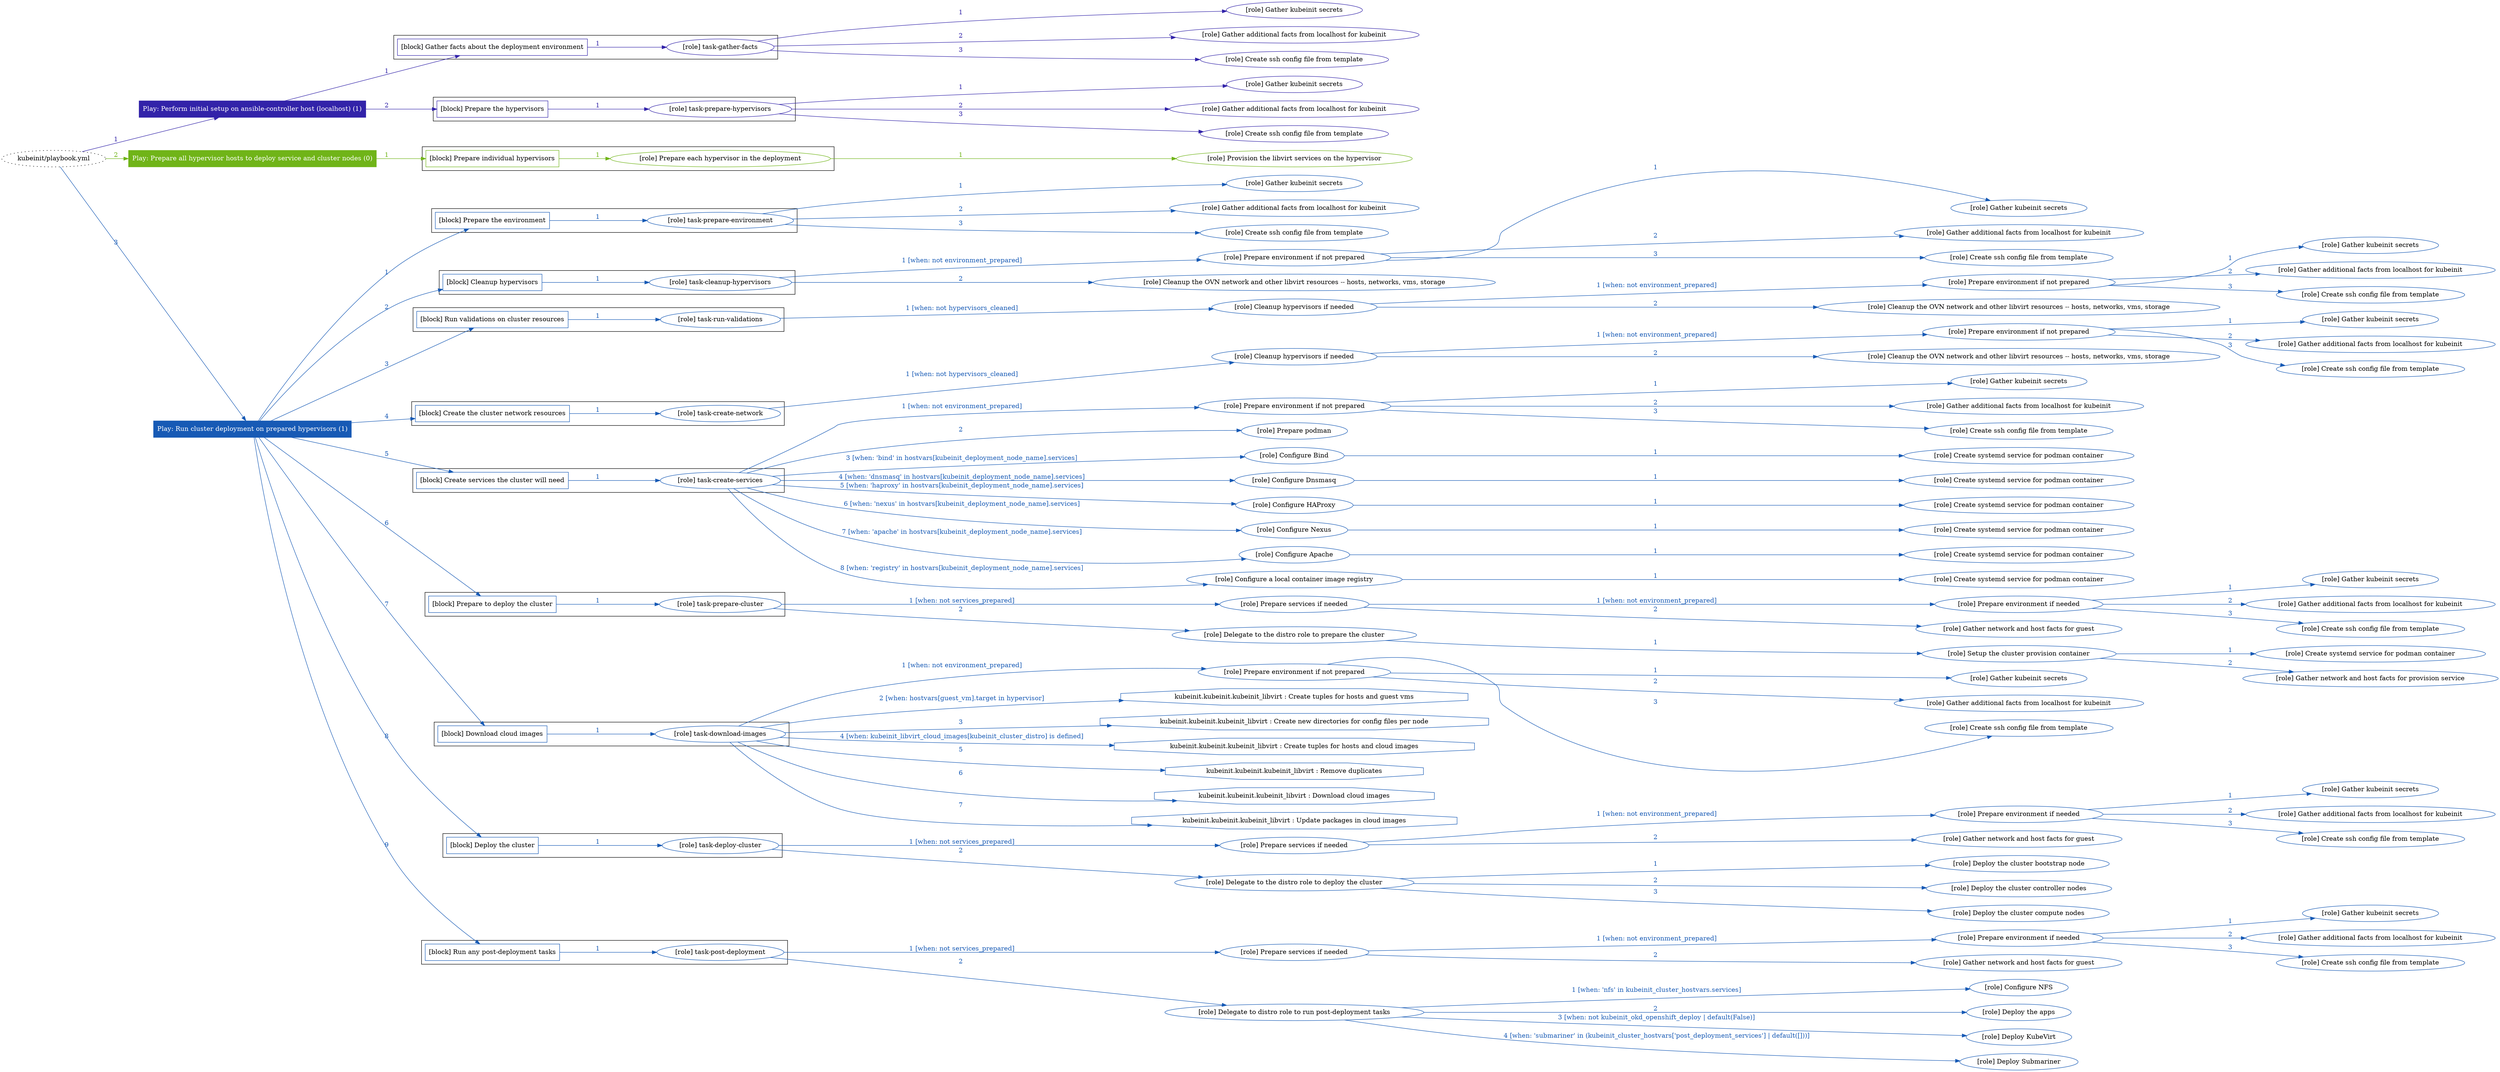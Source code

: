 digraph {
	graph [concentrate=true ordering=in rankdir=LR ratio=fill]
	edge [esep=5 sep=10]
	"kubeinit/playbook.yml" [id=root_node style=dotted]
	play_8e1c3aeb [label="Play: Perform initial setup on ansible-controller host (localhost) (1)" color="#3223a9" fontcolor="#ffffff" id=play_8e1c3aeb shape=box style=filled tooltip=localhost]
	"kubeinit/playbook.yml" -> play_8e1c3aeb [label="1 " color="#3223a9" fontcolor="#3223a9" id=edge_ec89e6d5 labeltooltip="1 " tooltip="1 "]
	subgraph "Gather kubeinit secrets" {
		role_7b5b9c2b [label="[role] Gather kubeinit secrets" color="#3223a9" id=role_7b5b9c2b tooltip="Gather kubeinit secrets"]
	}
	subgraph "Gather additional facts from localhost for kubeinit" {
		role_7e650ec9 [label="[role] Gather additional facts from localhost for kubeinit" color="#3223a9" id=role_7e650ec9 tooltip="Gather additional facts from localhost for kubeinit"]
	}
	subgraph "Create ssh config file from template" {
		role_b5e60d4f [label="[role] Create ssh config file from template" color="#3223a9" id=role_b5e60d4f tooltip="Create ssh config file from template"]
	}
	subgraph "task-gather-facts" {
		role_9a7b0732 [label="[role] task-gather-facts" color="#3223a9" id=role_9a7b0732 tooltip="task-gather-facts"]
		role_9a7b0732 -> role_7b5b9c2b [label="1 " color="#3223a9" fontcolor="#3223a9" id=edge_d69ece5f labeltooltip="1 " tooltip="1 "]
		role_9a7b0732 -> role_7e650ec9 [label="2 " color="#3223a9" fontcolor="#3223a9" id=edge_4e7fe4de labeltooltip="2 " tooltip="2 "]
		role_9a7b0732 -> role_b5e60d4f [label="3 " color="#3223a9" fontcolor="#3223a9" id=edge_e4a54091 labeltooltip="3 " tooltip="3 "]
	}
	subgraph "Gather kubeinit secrets" {
		role_2c0ed4b5 [label="[role] Gather kubeinit secrets" color="#3223a9" id=role_2c0ed4b5 tooltip="Gather kubeinit secrets"]
	}
	subgraph "Gather additional facts from localhost for kubeinit" {
		role_a7a054ee [label="[role] Gather additional facts from localhost for kubeinit" color="#3223a9" id=role_a7a054ee tooltip="Gather additional facts from localhost for kubeinit"]
	}
	subgraph "Create ssh config file from template" {
		role_09c83397 [label="[role] Create ssh config file from template" color="#3223a9" id=role_09c83397 tooltip="Create ssh config file from template"]
	}
	subgraph "task-prepare-hypervisors" {
		role_85366f66 [label="[role] task-prepare-hypervisors" color="#3223a9" id=role_85366f66 tooltip="task-prepare-hypervisors"]
		role_85366f66 -> role_2c0ed4b5 [label="1 " color="#3223a9" fontcolor="#3223a9" id=edge_7afb2fc0 labeltooltip="1 " tooltip="1 "]
		role_85366f66 -> role_a7a054ee [label="2 " color="#3223a9" fontcolor="#3223a9" id=edge_1adcd384 labeltooltip="2 " tooltip="2 "]
		role_85366f66 -> role_09c83397 [label="3 " color="#3223a9" fontcolor="#3223a9" id=edge_2cfad6c0 labeltooltip="3 " tooltip="3 "]
	}
	subgraph "Play: Perform initial setup on ansible-controller host (localhost) (1)" {
		play_8e1c3aeb -> block_0f977f7b [label=1 color="#3223a9" fontcolor="#3223a9" id=edge_465ae711 labeltooltip=1 tooltip=1]
		subgraph cluster_block_0f977f7b {
			block_0f977f7b [label="[block] Gather facts about the deployment environment" color="#3223a9" id=block_0f977f7b labeltooltip="Gather facts about the deployment environment" shape=box tooltip="Gather facts about the deployment environment"]
			block_0f977f7b -> role_9a7b0732 [label="1 " color="#3223a9" fontcolor="#3223a9" id=edge_53bde8c5 labeltooltip="1 " tooltip="1 "]
		}
		play_8e1c3aeb -> block_13d15779 [label=2 color="#3223a9" fontcolor="#3223a9" id=edge_da4e3fa4 labeltooltip=2 tooltip=2]
		subgraph cluster_block_13d15779 {
			block_13d15779 [label="[block] Prepare the hypervisors" color="#3223a9" id=block_13d15779 labeltooltip="Prepare the hypervisors" shape=box tooltip="Prepare the hypervisors"]
			block_13d15779 -> role_85366f66 [label="1 " color="#3223a9" fontcolor="#3223a9" id=edge_0c4f3914 labeltooltip="1 " tooltip="1 "]
		}
	}
	play_ca8b5ee8 [label="Play: Prepare all hypervisor hosts to deploy service and cluster nodes (0)" color="#70b418" fontcolor="#ffffff" id=play_ca8b5ee8 shape=box style=filled tooltip="Play: Prepare all hypervisor hosts to deploy service and cluster nodes (0)"]
	"kubeinit/playbook.yml" -> play_ca8b5ee8 [label="2 " color="#70b418" fontcolor="#70b418" id=edge_35c49655 labeltooltip="2 " tooltip="2 "]
	subgraph "Provision the libvirt services on the hypervisor" {
		role_3ad7db0e [label="[role] Provision the libvirt services on the hypervisor" color="#70b418" id=role_3ad7db0e tooltip="Provision the libvirt services on the hypervisor"]
	}
	subgraph "Prepare each hypervisor in the deployment" {
		role_c16e31a6 [label="[role] Prepare each hypervisor in the deployment" color="#70b418" id=role_c16e31a6 tooltip="Prepare each hypervisor in the deployment"]
		role_c16e31a6 -> role_3ad7db0e [label="1 " color="#70b418" fontcolor="#70b418" id=edge_1204062e labeltooltip="1 " tooltip="1 "]
	}
	subgraph "Play: Prepare all hypervisor hosts to deploy service and cluster nodes (0)" {
		play_ca8b5ee8 -> block_f1f067cd [label=1 color="#70b418" fontcolor="#70b418" id=edge_701e334e labeltooltip=1 tooltip=1]
		subgraph cluster_block_f1f067cd {
			block_f1f067cd [label="[block] Prepare individual hypervisors" color="#70b418" id=block_f1f067cd labeltooltip="Prepare individual hypervisors" shape=box tooltip="Prepare individual hypervisors"]
			block_f1f067cd -> role_c16e31a6 [label="1 " color="#70b418" fontcolor="#70b418" id=edge_1e655075 labeltooltip="1 " tooltip="1 "]
		}
	}
	play_8d35590f [label="Play: Run cluster deployment on prepared hypervisors (1)" color="#175ab5" fontcolor="#ffffff" id=play_8d35590f shape=box style=filled tooltip=localhost]
	"kubeinit/playbook.yml" -> play_8d35590f [label="3 " color="#175ab5" fontcolor="#175ab5" id=edge_5e181a27 labeltooltip="3 " tooltip="3 "]
	subgraph "Gather kubeinit secrets" {
		role_f853b553 [label="[role] Gather kubeinit secrets" color="#175ab5" id=role_f853b553 tooltip="Gather kubeinit secrets"]
	}
	subgraph "Gather additional facts from localhost for kubeinit" {
		role_c45cbfcf [label="[role] Gather additional facts from localhost for kubeinit" color="#175ab5" id=role_c45cbfcf tooltip="Gather additional facts from localhost for kubeinit"]
	}
	subgraph "Create ssh config file from template" {
		role_7bd02777 [label="[role] Create ssh config file from template" color="#175ab5" id=role_7bd02777 tooltip="Create ssh config file from template"]
	}
	subgraph "task-prepare-environment" {
		role_3107daff [label="[role] task-prepare-environment" color="#175ab5" id=role_3107daff tooltip="task-prepare-environment"]
		role_3107daff -> role_f853b553 [label="1 " color="#175ab5" fontcolor="#175ab5" id=edge_5c73f620 labeltooltip="1 " tooltip="1 "]
		role_3107daff -> role_c45cbfcf [label="2 " color="#175ab5" fontcolor="#175ab5" id=edge_9a82d5e7 labeltooltip="2 " tooltip="2 "]
		role_3107daff -> role_7bd02777 [label="3 " color="#175ab5" fontcolor="#175ab5" id=edge_99a5f4e5 labeltooltip="3 " tooltip="3 "]
	}
	subgraph "Gather kubeinit secrets" {
		role_f6714df2 [label="[role] Gather kubeinit secrets" color="#175ab5" id=role_f6714df2 tooltip="Gather kubeinit secrets"]
	}
	subgraph "Gather additional facts from localhost for kubeinit" {
		role_fdf48252 [label="[role] Gather additional facts from localhost for kubeinit" color="#175ab5" id=role_fdf48252 tooltip="Gather additional facts from localhost for kubeinit"]
	}
	subgraph "Create ssh config file from template" {
		role_2275ec25 [label="[role] Create ssh config file from template" color="#175ab5" id=role_2275ec25 tooltip="Create ssh config file from template"]
	}
	subgraph "Prepare environment if not prepared" {
		role_5425afad [label="[role] Prepare environment if not prepared" color="#175ab5" id=role_5425afad tooltip="Prepare environment if not prepared"]
		role_5425afad -> role_f6714df2 [label="1 " color="#175ab5" fontcolor="#175ab5" id=edge_6b535307 labeltooltip="1 " tooltip="1 "]
		role_5425afad -> role_fdf48252 [label="2 " color="#175ab5" fontcolor="#175ab5" id=edge_6bb668e4 labeltooltip="2 " tooltip="2 "]
		role_5425afad -> role_2275ec25 [label="3 " color="#175ab5" fontcolor="#175ab5" id=edge_905732f7 labeltooltip="3 " tooltip="3 "]
	}
	subgraph "Cleanup the OVN network and other libvirt resources -- hosts, networks, vms, storage" {
		role_76152ad0 [label="[role] Cleanup the OVN network and other libvirt resources -- hosts, networks, vms, storage" color="#175ab5" id=role_76152ad0 tooltip="Cleanup the OVN network and other libvirt resources -- hosts, networks, vms, storage"]
	}
	subgraph "task-cleanup-hypervisors" {
		role_4cb7dc83 [label="[role] task-cleanup-hypervisors" color="#175ab5" id=role_4cb7dc83 tooltip="task-cleanup-hypervisors"]
		role_4cb7dc83 -> role_5425afad [label="1 [when: not environment_prepared]" color="#175ab5" fontcolor="#175ab5" id=edge_0b6e5e9c labeltooltip="1 [when: not environment_prepared]" tooltip="1 [when: not environment_prepared]"]
		role_4cb7dc83 -> role_76152ad0 [label="2 " color="#175ab5" fontcolor="#175ab5" id=edge_a1db5b61 labeltooltip="2 " tooltip="2 "]
	}
	subgraph "Gather kubeinit secrets" {
		role_10d096e7 [label="[role] Gather kubeinit secrets" color="#175ab5" id=role_10d096e7 tooltip="Gather kubeinit secrets"]
	}
	subgraph "Gather additional facts from localhost for kubeinit" {
		role_6f7cd2dd [label="[role] Gather additional facts from localhost for kubeinit" color="#175ab5" id=role_6f7cd2dd tooltip="Gather additional facts from localhost for kubeinit"]
	}
	subgraph "Create ssh config file from template" {
		role_03248b28 [label="[role] Create ssh config file from template" color="#175ab5" id=role_03248b28 tooltip="Create ssh config file from template"]
	}
	subgraph "Prepare environment if not prepared" {
		role_d995019a [label="[role] Prepare environment if not prepared" color="#175ab5" id=role_d995019a tooltip="Prepare environment if not prepared"]
		role_d995019a -> role_10d096e7 [label="1 " color="#175ab5" fontcolor="#175ab5" id=edge_bc2ceb4d labeltooltip="1 " tooltip="1 "]
		role_d995019a -> role_6f7cd2dd [label="2 " color="#175ab5" fontcolor="#175ab5" id=edge_06debec2 labeltooltip="2 " tooltip="2 "]
		role_d995019a -> role_03248b28 [label="3 " color="#175ab5" fontcolor="#175ab5" id=edge_1b24e17b labeltooltip="3 " tooltip="3 "]
	}
	subgraph "Cleanup the OVN network and other libvirt resources -- hosts, networks, vms, storage" {
		role_0f951045 [label="[role] Cleanup the OVN network and other libvirt resources -- hosts, networks, vms, storage" color="#175ab5" id=role_0f951045 tooltip="Cleanup the OVN network and other libvirt resources -- hosts, networks, vms, storage"]
	}
	subgraph "Cleanup hypervisors if needed" {
		role_3b47d344 [label="[role] Cleanup hypervisors if needed" color="#175ab5" id=role_3b47d344 tooltip="Cleanup hypervisors if needed"]
		role_3b47d344 -> role_d995019a [label="1 [when: not environment_prepared]" color="#175ab5" fontcolor="#175ab5" id=edge_dcd219c2 labeltooltip="1 [when: not environment_prepared]" tooltip="1 [when: not environment_prepared]"]
		role_3b47d344 -> role_0f951045 [label="2 " color="#175ab5" fontcolor="#175ab5" id=edge_ee513adc labeltooltip="2 " tooltip="2 "]
	}
	subgraph "task-run-validations" {
		role_62f37f27 [label="[role] task-run-validations" color="#175ab5" id=role_62f37f27 tooltip="task-run-validations"]
		role_62f37f27 -> role_3b47d344 [label="1 [when: not hypervisors_cleaned]" color="#175ab5" fontcolor="#175ab5" id=edge_dd7c0333 labeltooltip="1 [when: not hypervisors_cleaned]" tooltip="1 [when: not hypervisors_cleaned]"]
	}
	subgraph "Gather kubeinit secrets" {
		role_ca035f17 [label="[role] Gather kubeinit secrets" color="#175ab5" id=role_ca035f17 tooltip="Gather kubeinit secrets"]
	}
	subgraph "Gather additional facts from localhost for kubeinit" {
		role_9089c0b5 [label="[role] Gather additional facts from localhost for kubeinit" color="#175ab5" id=role_9089c0b5 tooltip="Gather additional facts from localhost for kubeinit"]
	}
	subgraph "Create ssh config file from template" {
		role_7f383bb0 [label="[role] Create ssh config file from template" color="#175ab5" id=role_7f383bb0 tooltip="Create ssh config file from template"]
	}
	subgraph "Prepare environment if not prepared" {
		role_115a82ed [label="[role] Prepare environment if not prepared" color="#175ab5" id=role_115a82ed tooltip="Prepare environment if not prepared"]
		role_115a82ed -> role_ca035f17 [label="1 " color="#175ab5" fontcolor="#175ab5" id=edge_0242a7f4 labeltooltip="1 " tooltip="1 "]
		role_115a82ed -> role_9089c0b5 [label="2 " color="#175ab5" fontcolor="#175ab5" id=edge_7e17625f labeltooltip="2 " tooltip="2 "]
		role_115a82ed -> role_7f383bb0 [label="3 " color="#175ab5" fontcolor="#175ab5" id=edge_13ad2be8 labeltooltip="3 " tooltip="3 "]
	}
	subgraph "Cleanup the OVN network and other libvirt resources -- hosts, networks, vms, storage" {
		role_870d8c4d [label="[role] Cleanup the OVN network and other libvirt resources -- hosts, networks, vms, storage" color="#175ab5" id=role_870d8c4d tooltip="Cleanup the OVN network and other libvirt resources -- hosts, networks, vms, storage"]
	}
	subgraph "Cleanup hypervisors if needed" {
		role_64815402 [label="[role] Cleanup hypervisors if needed" color="#175ab5" id=role_64815402 tooltip="Cleanup hypervisors if needed"]
		role_64815402 -> role_115a82ed [label="1 [when: not environment_prepared]" color="#175ab5" fontcolor="#175ab5" id=edge_3eefaf21 labeltooltip="1 [when: not environment_prepared]" tooltip="1 [when: not environment_prepared]"]
		role_64815402 -> role_870d8c4d [label="2 " color="#175ab5" fontcolor="#175ab5" id=edge_ba6b5298 labeltooltip="2 " tooltip="2 "]
	}
	subgraph "task-create-network" {
		role_182d7f23 [label="[role] task-create-network" color="#175ab5" id=role_182d7f23 tooltip="task-create-network"]
		role_182d7f23 -> role_64815402 [label="1 [when: not hypervisors_cleaned]" color="#175ab5" fontcolor="#175ab5" id=edge_f513cb98 labeltooltip="1 [when: not hypervisors_cleaned]" tooltip="1 [when: not hypervisors_cleaned]"]
	}
	subgraph "Gather kubeinit secrets" {
		role_b49ccb30 [label="[role] Gather kubeinit secrets" color="#175ab5" id=role_b49ccb30 tooltip="Gather kubeinit secrets"]
	}
	subgraph "Gather additional facts from localhost for kubeinit" {
		role_658fab22 [label="[role] Gather additional facts from localhost for kubeinit" color="#175ab5" id=role_658fab22 tooltip="Gather additional facts from localhost for kubeinit"]
	}
	subgraph "Create ssh config file from template" {
		role_4a78c6e8 [label="[role] Create ssh config file from template" color="#175ab5" id=role_4a78c6e8 tooltip="Create ssh config file from template"]
	}
	subgraph "Prepare environment if not prepared" {
		role_becd507e [label="[role] Prepare environment if not prepared" color="#175ab5" id=role_becd507e tooltip="Prepare environment if not prepared"]
		role_becd507e -> role_b49ccb30 [label="1 " color="#175ab5" fontcolor="#175ab5" id=edge_f7e2e2f7 labeltooltip="1 " tooltip="1 "]
		role_becd507e -> role_658fab22 [label="2 " color="#175ab5" fontcolor="#175ab5" id=edge_2a8c30cc labeltooltip="2 " tooltip="2 "]
		role_becd507e -> role_4a78c6e8 [label="3 " color="#175ab5" fontcolor="#175ab5" id=edge_0957ea88 labeltooltip="3 " tooltip="3 "]
	}
	subgraph "Prepare podman" {
		role_0b91614d [label="[role] Prepare podman" color="#175ab5" id=role_0b91614d tooltip="Prepare podman"]
	}
	subgraph "Create systemd service for podman container" {
		role_a799515f [label="[role] Create systemd service for podman container" color="#175ab5" id=role_a799515f tooltip="Create systemd service for podman container"]
	}
	subgraph "Configure Bind" {
		role_2759095c [label="[role] Configure Bind" color="#175ab5" id=role_2759095c tooltip="Configure Bind"]
		role_2759095c -> role_a799515f [label="1 " color="#175ab5" fontcolor="#175ab5" id=edge_cb9d0427 labeltooltip="1 " tooltip="1 "]
	}
	subgraph "Create systemd service for podman container" {
		role_19cded23 [label="[role] Create systemd service for podman container" color="#175ab5" id=role_19cded23 tooltip="Create systemd service for podman container"]
	}
	subgraph "Configure Dnsmasq" {
		role_e5c7d410 [label="[role] Configure Dnsmasq" color="#175ab5" id=role_e5c7d410 tooltip="Configure Dnsmasq"]
		role_e5c7d410 -> role_19cded23 [label="1 " color="#175ab5" fontcolor="#175ab5" id=edge_ee4fbe7c labeltooltip="1 " tooltip="1 "]
	}
	subgraph "Create systemd service for podman container" {
		role_28b0b328 [label="[role] Create systemd service for podman container" color="#175ab5" id=role_28b0b328 tooltip="Create systemd service for podman container"]
	}
	subgraph "Configure HAProxy" {
		role_93e2eb22 [label="[role] Configure HAProxy" color="#175ab5" id=role_93e2eb22 tooltip="Configure HAProxy"]
		role_93e2eb22 -> role_28b0b328 [label="1 " color="#175ab5" fontcolor="#175ab5" id=edge_44ce61f0 labeltooltip="1 " tooltip="1 "]
	}
	subgraph "Create systemd service for podman container" {
		role_3a16da69 [label="[role] Create systemd service for podman container" color="#175ab5" id=role_3a16da69 tooltip="Create systemd service for podman container"]
	}
	subgraph "Configure Nexus" {
		role_460f097e [label="[role] Configure Nexus" color="#175ab5" id=role_460f097e tooltip="Configure Nexus"]
		role_460f097e -> role_3a16da69 [label="1 " color="#175ab5" fontcolor="#175ab5" id=edge_bd5296d9 labeltooltip="1 " tooltip="1 "]
	}
	subgraph "Create systemd service for podman container" {
		role_3d7930a3 [label="[role] Create systemd service for podman container" color="#175ab5" id=role_3d7930a3 tooltip="Create systemd service for podman container"]
	}
	subgraph "Configure Apache" {
		role_90a9a123 [label="[role] Configure Apache" color="#175ab5" id=role_90a9a123 tooltip="Configure Apache"]
		role_90a9a123 -> role_3d7930a3 [label="1 " color="#175ab5" fontcolor="#175ab5" id=edge_a785c13d labeltooltip="1 " tooltip="1 "]
	}
	subgraph "Create systemd service for podman container" {
		role_0bf036b6 [label="[role] Create systemd service for podman container" color="#175ab5" id=role_0bf036b6 tooltip="Create systemd service for podman container"]
	}
	subgraph "Configure a local container image registry" {
		role_4000af7e [label="[role] Configure a local container image registry" color="#175ab5" id=role_4000af7e tooltip="Configure a local container image registry"]
		role_4000af7e -> role_0bf036b6 [label="1 " color="#175ab5" fontcolor="#175ab5" id=edge_65ae9bee labeltooltip="1 " tooltip="1 "]
	}
	subgraph "task-create-services" {
		role_f50e2a00 [label="[role] task-create-services" color="#175ab5" id=role_f50e2a00 tooltip="task-create-services"]
		role_f50e2a00 -> role_becd507e [label="1 [when: not environment_prepared]" color="#175ab5" fontcolor="#175ab5" id=edge_167693f4 labeltooltip="1 [when: not environment_prepared]" tooltip="1 [when: not environment_prepared]"]
		role_f50e2a00 -> role_0b91614d [label="2 " color="#175ab5" fontcolor="#175ab5" id=edge_160ae068 labeltooltip="2 " tooltip="2 "]
		role_f50e2a00 -> role_2759095c [label="3 [when: 'bind' in hostvars[kubeinit_deployment_node_name].services]" color="#175ab5" fontcolor="#175ab5" id=edge_4335ef4c labeltooltip="3 [when: 'bind' in hostvars[kubeinit_deployment_node_name].services]" tooltip="3 [when: 'bind' in hostvars[kubeinit_deployment_node_name].services]"]
		role_f50e2a00 -> role_e5c7d410 [label="4 [when: 'dnsmasq' in hostvars[kubeinit_deployment_node_name].services]" color="#175ab5" fontcolor="#175ab5" id=edge_bf79f3c4 labeltooltip="4 [when: 'dnsmasq' in hostvars[kubeinit_deployment_node_name].services]" tooltip="4 [when: 'dnsmasq' in hostvars[kubeinit_deployment_node_name].services]"]
		role_f50e2a00 -> role_93e2eb22 [label="5 [when: 'haproxy' in hostvars[kubeinit_deployment_node_name].services]" color="#175ab5" fontcolor="#175ab5" id=edge_4c8ed306 labeltooltip="5 [when: 'haproxy' in hostvars[kubeinit_deployment_node_name].services]" tooltip="5 [when: 'haproxy' in hostvars[kubeinit_deployment_node_name].services]"]
		role_f50e2a00 -> role_460f097e [label="6 [when: 'nexus' in hostvars[kubeinit_deployment_node_name].services]" color="#175ab5" fontcolor="#175ab5" id=edge_d98eb0d8 labeltooltip="6 [when: 'nexus' in hostvars[kubeinit_deployment_node_name].services]" tooltip="6 [when: 'nexus' in hostvars[kubeinit_deployment_node_name].services]"]
		role_f50e2a00 -> role_90a9a123 [label="7 [when: 'apache' in hostvars[kubeinit_deployment_node_name].services]" color="#175ab5" fontcolor="#175ab5" id=edge_7abfec08 labeltooltip="7 [when: 'apache' in hostvars[kubeinit_deployment_node_name].services]" tooltip="7 [when: 'apache' in hostvars[kubeinit_deployment_node_name].services]"]
		role_f50e2a00 -> role_4000af7e [label="8 [when: 'registry' in hostvars[kubeinit_deployment_node_name].services]" color="#175ab5" fontcolor="#175ab5" id=edge_be1d92c0 labeltooltip="8 [when: 'registry' in hostvars[kubeinit_deployment_node_name].services]" tooltip="8 [when: 'registry' in hostvars[kubeinit_deployment_node_name].services]"]
	}
	subgraph "Gather kubeinit secrets" {
		role_780764ac [label="[role] Gather kubeinit secrets" color="#175ab5" id=role_780764ac tooltip="Gather kubeinit secrets"]
	}
	subgraph "Gather additional facts from localhost for kubeinit" {
		role_2b3df7c5 [label="[role] Gather additional facts from localhost for kubeinit" color="#175ab5" id=role_2b3df7c5 tooltip="Gather additional facts from localhost for kubeinit"]
	}
	subgraph "Create ssh config file from template" {
		role_24d3bc81 [label="[role] Create ssh config file from template" color="#175ab5" id=role_24d3bc81 tooltip="Create ssh config file from template"]
	}
	subgraph "Prepare environment if needed" {
		role_69dfc503 [label="[role] Prepare environment if needed" color="#175ab5" id=role_69dfc503 tooltip="Prepare environment if needed"]
		role_69dfc503 -> role_780764ac [label="1 " color="#175ab5" fontcolor="#175ab5" id=edge_dd7287dd labeltooltip="1 " tooltip="1 "]
		role_69dfc503 -> role_2b3df7c5 [label="2 " color="#175ab5" fontcolor="#175ab5" id=edge_27058030 labeltooltip="2 " tooltip="2 "]
		role_69dfc503 -> role_24d3bc81 [label="3 " color="#175ab5" fontcolor="#175ab5" id=edge_cb7615c4 labeltooltip="3 " tooltip="3 "]
	}
	subgraph "Gather network and host facts for guest" {
		role_51cb5188 [label="[role] Gather network and host facts for guest" color="#175ab5" id=role_51cb5188 tooltip="Gather network and host facts for guest"]
	}
	subgraph "Prepare services if needed" {
		role_75538b8c [label="[role] Prepare services if needed" color="#175ab5" id=role_75538b8c tooltip="Prepare services if needed"]
		role_75538b8c -> role_69dfc503 [label="1 [when: not environment_prepared]" color="#175ab5" fontcolor="#175ab5" id=edge_9c155644 labeltooltip="1 [when: not environment_prepared]" tooltip="1 [when: not environment_prepared]"]
		role_75538b8c -> role_51cb5188 [label="2 " color="#175ab5" fontcolor="#175ab5" id=edge_5223c80b labeltooltip="2 " tooltip="2 "]
	}
	subgraph "Create systemd service for podman container" {
		role_706171ed [label="[role] Create systemd service for podman container" color="#175ab5" id=role_706171ed tooltip="Create systemd service for podman container"]
	}
	subgraph "Gather network and host facts for provision service" {
		role_7d737765 [label="[role] Gather network and host facts for provision service" color="#175ab5" id=role_7d737765 tooltip="Gather network and host facts for provision service"]
	}
	subgraph "Setup the cluster provision container" {
		role_1bfe0a78 [label="[role] Setup the cluster provision container" color="#175ab5" id=role_1bfe0a78 tooltip="Setup the cluster provision container"]
		role_1bfe0a78 -> role_706171ed [label="1 " color="#175ab5" fontcolor="#175ab5" id=edge_b79555f0 labeltooltip="1 " tooltip="1 "]
		role_1bfe0a78 -> role_7d737765 [label="2 " color="#175ab5" fontcolor="#175ab5" id=edge_52b0a83a labeltooltip="2 " tooltip="2 "]
	}
	subgraph "Delegate to the distro role to prepare the cluster" {
		role_da31f74a [label="[role] Delegate to the distro role to prepare the cluster" color="#175ab5" id=role_da31f74a tooltip="Delegate to the distro role to prepare the cluster"]
		role_da31f74a -> role_1bfe0a78 [label="1 " color="#175ab5" fontcolor="#175ab5" id=edge_de69d8ea labeltooltip="1 " tooltip="1 "]
	}
	subgraph "task-prepare-cluster" {
		role_febffba4 [label="[role] task-prepare-cluster" color="#175ab5" id=role_febffba4 tooltip="task-prepare-cluster"]
		role_febffba4 -> role_75538b8c [label="1 [when: not services_prepared]" color="#175ab5" fontcolor="#175ab5" id=edge_dc112b9c labeltooltip="1 [when: not services_prepared]" tooltip="1 [when: not services_prepared]"]
		role_febffba4 -> role_da31f74a [label="2 " color="#175ab5" fontcolor="#175ab5" id=edge_2d66ed0b labeltooltip="2 " tooltip="2 "]
	}
	subgraph "Gather kubeinit secrets" {
		role_eafd2637 [label="[role] Gather kubeinit secrets" color="#175ab5" id=role_eafd2637 tooltip="Gather kubeinit secrets"]
	}
	subgraph "Gather additional facts from localhost for kubeinit" {
		role_54f0db92 [label="[role] Gather additional facts from localhost for kubeinit" color="#175ab5" id=role_54f0db92 tooltip="Gather additional facts from localhost for kubeinit"]
	}
	subgraph "Create ssh config file from template" {
		role_6bf5a151 [label="[role] Create ssh config file from template" color="#175ab5" id=role_6bf5a151 tooltip="Create ssh config file from template"]
	}
	subgraph "Prepare environment if not prepared" {
		role_744ba9f1 [label="[role] Prepare environment if not prepared" color="#175ab5" id=role_744ba9f1 tooltip="Prepare environment if not prepared"]
		role_744ba9f1 -> role_eafd2637 [label="1 " color="#175ab5" fontcolor="#175ab5" id=edge_c6dc3768 labeltooltip="1 " tooltip="1 "]
		role_744ba9f1 -> role_54f0db92 [label="2 " color="#175ab5" fontcolor="#175ab5" id=edge_7f46a0ab labeltooltip="2 " tooltip="2 "]
		role_744ba9f1 -> role_6bf5a151 [label="3 " color="#175ab5" fontcolor="#175ab5" id=edge_86134504 labeltooltip="3 " tooltip="3 "]
	}
	subgraph "task-download-images" {
		role_4b237ac0 [label="[role] task-download-images" color="#175ab5" id=role_4b237ac0 tooltip="task-download-images"]
		role_4b237ac0 -> role_744ba9f1 [label="1 [when: not environment_prepared]" color="#175ab5" fontcolor="#175ab5" id=edge_0d43315b labeltooltip="1 [when: not environment_prepared]" tooltip="1 [when: not environment_prepared]"]
		task_82fe2a77 [label="kubeinit.kubeinit.kubeinit_libvirt : Create tuples for hosts and guest vms" color="#175ab5" id=task_82fe2a77 shape=octagon tooltip="kubeinit.kubeinit.kubeinit_libvirt : Create tuples for hosts and guest vms"]
		role_4b237ac0 -> task_82fe2a77 [label="2 [when: hostvars[guest_vm].target in hypervisor]" color="#175ab5" fontcolor="#175ab5" id=edge_ccf24041 labeltooltip="2 [when: hostvars[guest_vm].target in hypervisor]" tooltip="2 [when: hostvars[guest_vm].target in hypervisor]"]
		task_f6076f18 [label="kubeinit.kubeinit.kubeinit_libvirt : Create new directories for config files per node" color="#175ab5" id=task_f6076f18 shape=octagon tooltip="kubeinit.kubeinit.kubeinit_libvirt : Create new directories for config files per node"]
		role_4b237ac0 -> task_f6076f18 [label="3 " color="#175ab5" fontcolor="#175ab5" id=edge_e1f36f16 labeltooltip="3 " tooltip="3 "]
		task_f6e0a019 [label="kubeinit.kubeinit.kubeinit_libvirt : Create tuples for hosts and cloud images" color="#175ab5" id=task_f6e0a019 shape=octagon tooltip="kubeinit.kubeinit.kubeinit_libvirt : Create tuples for hosts and cloud images"]
		role_4b237ac0 -> task_f6e0a019 [label="4 [when: kubeinit_libvirt_cloud_images[kubeinit_cluster_distro] is defined]" color="#175ab5" fontcolor="#175ab5" id=edge_276ac563 labeltooltip="4 [when: kubeinit_libvirt_cloud_images[kubeinit_cluster_distro] is defined]" tooltip="4 [when: kubeinit_libvirt_cloud_images[kubeinit_cluster_distro] is defined]"]
		task_d7c04105 [label="kubeinit.kubeinit.kubeinit_libvirt : Remove duplicates" color="#175ab5" id=task_d7c04105 shape=octagon tooltip="kubeinit.kubeinit.kubeinit_libvirt : Remove duplicates"]
		role_4b237ac0 -> task_d7c04105 [label="5 " color="#175ab5" fontcolor="#175ab5" id=edge_99ee8de0 labeltooltip="5 " tooltip="5 "]
		task_590b91c4 [label="kubeinit.kubeinit.kubeinit_libvirt : Download cloud images" color="#175ab5" id=task_590b91c4 shape=octagon tooltip="kubeinit.kubeinit.kubeinit_libvirt : Download cloud images"]
		role_4b237ac0 -> task_590b91c4 [label="6 " color="#175ab5" fontcolor="#175ab5" id=edge_159bd9a3 labeltooltip="6 " tooltip="6 "]
		task_25bd0e13 [label="kubeinit.kubeinit.kubeinit_libvirt : Update packages in cloud images" color="#175ab5" id=task_25bd0e13 shape=octagon tooltip="kubeinit.kubeinit.kubeinit_libvirt : Update packages in cloud images"]
		role_4b237ac0 -> task_25bd0e13 [label="7 " color="#175ab5" fontcolor="#175ab5" id=edge_74e4a341 labeltooltip="7 " tooltip="7 "]
	}
	subgraph "Gather kubeinit secrets" {
		role_6462c90a [label="[role] Gather kubeinit secrets" color="#175ab5" id=role_6462c90a tooltip="Gather kubeinit secrets"]
	}
	subgraph "Gather additional facts from localhost for kubeinit" {
		role_dbf16e0b [label="[role] Gather additional facts from localhost for kubeinit" color="#175ab5" id=role_dbf16e0b tooltip="Gather additional facts from localhost for kubeinit"]
	}
	subgraph "Create ssh config file from template" {
		role_89908a25 [label="[role] Create ssh config file from template" color="#175ab5" id=role_89908a25 tooltip="Create ssh config file from template"]
	}
	subgraph "Prepare environment if needed" {
		role_f09ced01 [label="[role] Prepare environment if needed" color="#175ab5" id=role_f09ced01 tooltip="Prepare environment if needed"]
		role_f09ced01 -> role_6462c90a [label="1 " color="#175ab5" fontcolor="#175ab5" id=edge_ca282074 labeltooltip="1 " tooltip="1 "]
		role_f09ced01 -> role_dbf16e0b [label="2 " color="#175ab5" fontcolor="#175ab5" id=edge_19af8dc8 labeltooltip="2 " tooltip="2 "]
		role_f09ced01 -> role_89908a25 [label="3 " color="#175ab5" fontcolor="#175ab5" id=edge_6d309021 labeltooltip="3 " tooltip="3 "]
	}
	subgraph "Gather network and host facts for guest" {
		role_b2d918b5 [label="[role] Gather network and host facts for guest" color="#175ab5" id=role_b2d918b5 tooltip="Gather network and host facts for guest"]
	}
	subgraph "Prepare services if needed" {
		role_dfa309af [label="[role] Prepare services if needed" color="#175ab5" id=role_dfa309af tooltip="Prepare services if needed"]
		role_dfa309af -> role_f09ced01 [label="1 [when: not environment_prepared]" color="#175ab5" fontcolor="#175ab5" id=edge_de52a82b labeltooltip="1 [when: not environment_prepared]" tooltip="1 [when: not environment_prepared]"]
		role_dfa309af -> role_b2d918b5 [label="2 " color="#175ab5" fontcolor="#175ab5" id=edge_de759c3a labeltooltip="2 " tooltip="2 "]
	}
	subgraph "Deploy the cluster bootstrap node" {
		role_178ca4d9 [label="[role] Deploy the cluster bootstrap node" color="#175ab5" id=role_178ca4d9 tooltip="Deploy the cluster bootstrap node"]
	}
	subgraph "Deploy the cluster controller nodes" {
		role_5043084c [label="[role] Deploy the cluster controller nodes" color="#175ab5" id=role_5043084c tooltip="Deploy the cluster controller nodes"]
	}
	subgraph "Deploy the cluster compute nodes" {
		role_1dec7fc6 [label="[role] Deploy the cluster compute nodes" color="#175ab5" id=role_1dec7fc6 tooltip="Deploy the cluster compute nodes"]
	}
	subgraph "Delegate to the distro role to deploy the cluster" {
		role_7ce11d35 [label="[role] Delegate to the distro role to deploy the cluster" color="#175ab5" id=role_7ce11d35 tooltip="Delegate to the distro role to deploy the cluster"]
		role_7ce11d35 -> role_178ca4d9 [label="1 " color="#175ab5" fontcolor="#175ab5" id=edge_48e52f6d labeltooltip="1 " tooltip="1 "]
		role_7ce11d35 -> role_5043084c [label="2 " color="#175ab5" fontcolor="#175ab5" id=edge_f4e1b083 labeltooltip="2 " tooltip="2 "]
		role_7ce11d35 -> role_1dec7fc6 [label="3 " color="#175ab5" fontcolor="#175ab5" id=edge_5290592b labeltooltip="3 " tooltip="3 "]
	}
	subgraph "task-deploy-cluster" {
		role_af29410c [label="[role] task-deploy-cluster" color="#175ab5" id=role_af29410c tooltip="task-deploy-cluster"]
		role_af29410c -> role_dfa309af [label="1 [when: not services_prepared]" color="#175ab5" fontcolor="#175ab5" id=edge_45fedc7f labeltooltip="1 [when: not services_prepared]" tooltip="1 [when: not services_prepared]"]
		role_af29410c -> role_7ce11d35 [label="2 " color="#175ab5" fontcolor="#175ab5" id=edge_f6d3a09b labeltooltip="2 " tooltip="2 "]
	}
	subgraph "Gather kubeinit secrets" {
		role_4c66e237 [label="[role] Gather kubeinit secrets" color="#175ab5" id=role_4c66e237 tooltip="Gather kubeinit secrets"]
	}
	subgraph "Gather additional facts from localhost for kubeinit" {
		role_df000fad [label="[role] Gather additional facts from localhost for kubeinit" color="#175ab5" id=role_df000fad tooltip="Gather additional facts from localhost for kubeinit"]
	}
	subgraph "Create ssh config file from template" {
		role_c5922952 [label="[role] Create ssh config file from template" color="#175ab5" id=role_c5922952 tooltip="Create ssh config file from template"]
	}
	subgraph "Prepare environment if needed" {
		role_34d50e16 [label="[role] Prepare environment if needed" color="#175ab5" id=role_34d50e16 tooltip="Prepare environment if needed"]
		role_34d50e16 -> role_4c66e237 [label="1 " color="#175ab5" fontcolor="#175ab5" id=edge_5c9c2b6a labeltooltip="1 " tooltip="1 "]
		role_34d50e16 -> role_df000fad [label="2 " color="#175ab5" fontcolor="#175ab5" id=edge_ab3edc6b labeltooltip="2 " tooltip="2 "]
		role_34d50e16 -> role_c5922952 [label="3 " color="#175ab5" fontcolor="#175ab5" id=edge_0dde1e8d labeltooltip="3 " tooltip="3 "]
	}
	subgraph "Gather network and host facts for guest" {
		role_1bba5b94 [label="[role] Gather network and host facts for guest" color="#175ab5" id=role_1bba5b94 tooltip="Gather network and host facts for guest"]
	}
	subgraph "Prepare services if needed" {
		role_42090c03 [label="[role] Prepare services if needed" color="#175ab5" id=role_42090c03 tooltip="Prepare services if needed"]
		role_42090c03 -> role_34d50e16 [label="1 [when: not environment_prepared]" color="#175ab5" fontcolor="#175ab5" id=edge_6e9e509f labeltooltip="1 [when: not environment_prepared]" tooltip="1 [when: not environment_prepared]"]
		role_42090c03 -> role_1bba5b94 [label="2 " color="#175ab5" fontcolor="#175ab5" id=edge_7a0738ea labeltooltip="2 " tooltip="2 "]
	}
	subgraph "Configure NFS" {
		role_adc79709 [label="[role] Configure NFS" color="#175ab5" id=role_adc79709 tooltip="Configure NFS"]
	}
	subgraph "Deploy the apps" {
		role_1c5c547d [label="[role] Deploy the apps" color="#175ab5" id=role_1c5c547d tooltip="Deploy the apps"]
	}
	subgraph "Deploy KubeVirt" {
		role_c8219799 [label="[role] Deploy KubeVirt" color="#175ab5" id=role_c8219799 tooltip="Deploy KubeVirt"]
	}
	subgraph "Deploy Submariner" {
		role_2363adfb [label="[role] Deploy Submariner" color="#175ab5" id=role_2363adfb tooltip="Deploy Submariner"]
	}
	subgraph "Delegate to distro role to run post-deployment tasks" {
		role_c97caba7 [label="[role] Delegate to distro role to run post-deployment tasks" color="#175ab5" id=role_c97caba7 tooltip="Delegate to distro role to run post-deployment tasks"]
		role_c97caba7 -> role_adc79709 [label="1 [when: 'nfs' in kubeinit_cluster_hostvars.services]" color="#175ab5" fontcolor="#175ab5" id=edge_11a04452 labeltooltip="1 [when: 'nfs' in kubeinit_cluster_hostvars.services]" tooltip="1 [when: 'nfs' in kubeinit_cluster_hostvars.services]"]
		role_c97caba7 -> role_1c5c547d [label="2 " color="#175ab5" fontcolor="#175ab5" id=edge_8e128a4e labeltooltip="2 " tooltip="2 "]
		role_c97caba7 -> role_c8219799 [label="3 [when: not kubeinit_okd_openshift_deploy | default(False)]" color="#175ab5" fontcolor="#175ab5" id=edge_d3dc839e labeltooltip="3 [when: not kubeinit_okd_openshift_deploy | default(False)]" tooltip="3 [when: not kubeinit_okd_openshift_deploy | default(False)]"]
		role_c97caba7 -> role_2363adfb [label="4 [when: 'submariner' in (kubeinit_cluster_hostvars['post_deployment_services'] | default([]))]" color="#175ab5" fontcolor="#175ab5" id=edge_dc1216a6 labeltooltip="4 [when: 'submariner' in (kubeinit_cluster_hostvars['post_deployment_services'] | default([]))]" tooltip="4 [when: 'submariner' in (kubeinit_cluster_hostvars['post_deployment_services'] | default([]))]"]
	}
	subgraph "task-post-deployment" {
		role_b581d799 [label="[role] task-post-deployment" color="#175ab5" id=role_b581d799 tooltip="task-post-deployment"]
		role_b581d799 -> role_42090c03 [label="1 [when: not services_prepared]" color="#175ab5" fontcolor="#175ab5" id=edge_55092cec labeltooltip="1 [when: not services_prepared]" tooltip="1 [when: not services_prepared]"]
		role_b581d799 -> role_c97caba7 [label="2 " color="#175ab5" fontcolor="#175ab5" id=edge_f75b8287 labeltooltip="2 " tooltip="2 "]
	}
	subgraph "Play: Run cluster deployment on prepared hypervisors (1)" {
		play_8d35590f -> block_e07d0c63 [label=1 color="#175ab5" fontcolor="#175ab5" id=edge_e3a36b2d labeltooltip=1 tooltip=1]
		subgraph cluster_block_e07d0c63 {
			block_e07d0c63 [label="[block] Prepare the environment" color="#175ab5" id=block_e07d0c63 labeltooltip="Prepare the environment" shape=box tooltip="Prepare the environment"]
			block_e07d0c63 -> role_3107daff [label="1 " color="#175ab5" fontcolor="#175ab5" id=edge_3ef524c7 labeltooltip="1 " tooltip="1 "]
		}
		play_8d35590f -> block_5beb6f95 [label=2 color="#175ab5" fontcolor="#175ab5" id=edge_3e4e24a3 labeltooltip=2 tooltip=2]
		subgraph cluster_block_5beb6f95 {
			block_5beb6f95 [label="[block] Cleanup hypervisors" color="#175ab5" id=block_5beb6f95 labeltooltip="Cleanup hypervisors" shape=box tooltip="Cleanup hypervisors"]
			block_5beb6f95 -> role_4cb7dc83 [label="1 " color="#175ab5" fontcolor="#175ab5" id=edge_d70b8403 labeltooltip="1 " tooltip="1 "]
		}
		play_8d35590f -> block_2aafd147 [label=3 color="#175ab5" fontcolor="#175ab5" id=edge_b5a22852 labeltooltip=3 tooltip=3]
		subgraph cluster_block_2aafd147 {
			block_2aafd147 [label="[block] Run validations on cluster resources" color="#175ab5" id=block_2aafd147 labeltooltip="Run validations on cluster resources" shape=box tooltip="Run validations on cluster resources"]
			block_2aafd147 -> role_62f37f27 [label="1 " color="#175ab5" fontcolor="#175ab5" id=edge_724b8c49 labeltooltip="1 " tooltip="1 "]
		}
		play_8d35590f -> block_8442e844 [label=4 color="#175ab5" fontcolor="#175ab5" id=edge_f5fafb15 labeltooltip=4 tooltip=4]
		subgraph cluster_block_8442e844 {
			block_8442e844 [label="[block] Create the cluster network resources" color="#175ab5" id=block_8442e844 labeltooltip="Create the cluster network resources" shape=box tooltip="Create the cluster network resources"]
			block_8442e844 -> role_182d7f23 [label="1 " color="#175ab5" fontcolor="#175ab5" id=edge_be47317a labeltooltip="1 " tooltip="1 "]
		}
		play_8d35590f -> block_4c764502 [label=5 color="#175ab5" fontcolor="#175ab5" id=edge_b734190e labeltooltip=5 tooltip=5]
		subgraph cluster_block_4c764502 {
			block_4c764502 [label="[block] Create services the cluster will need" color="#175ab5" id=block_4c764502 labeltooltip="Create services the cluster will need" shape=box tooltip="Create services the cluster will need"]
			block_4c764502 -> role_f50e2a00 [label="1 " color="#175ab5" fontcolor="#175ab5" id=edge_6bb9be4f labeltooltip="1 " tooltip="1 "]
		}
		play_8d35590f -> block_5e013460 [label=6 color="#175ab5" fontcolor="#175ab5" id=edge_13d42ade labeltooltip=6 tooltip=6]
		subgraph cluster_block_5e013460 {
			block_5e013460 [label="[block] Prepare to deploy the cluster" color="#175ab5" id=block_5e013460 labeltooltip="Prepare to deploy the cluster" shape=box tooltip="Prepare to deploy the cluster"]
			block_5e013460 -> role_febffba4 [label="1 " color="#175ab5" fontcolor="#175ab5" id=edge_3845ff3c labeltooltip="1 " tooltip="1 "]
		}
		play_8d35590f -> block_b3e8b4ad [label=7 color="#175ab5" fontcolor="#175ab5" id=edge_d87e7ea5 labeltooltip=7 tooltip=7]
		subgraph cluster_block_b3e8b4ad {
			block_b3e8b4ad [label="[block] Download cloud images" color="#175ab5" id=block_b3e8b4ad labeltooltip="Download cloud images" shape=box tooltip="Download cloud images"]
			block_b3e8b4ad -> role_4b237ac0 [label="1 " color="#175ab5" fontcolor="#175ab5" id=edge_836947e4 labeltooltip="1 " tooltip="1 "]
		}
		play_8d35590f -> block_6fd80cda [label=8 color="#175ab5" fontcolor="#175ab5" id=edge_c3cecda9 labeltooltip=8 tooltip=8]
		subgraph cluster_block_6fd80cda {
			block_6fd80cda [label="[block] Deploy the cluster" color="#175ab5" id=block_6fd80cda labeltooltip="Deploy the cluster" shape=box tooltip="Deploy the cluster"]
			block_6fd80cda -> role_af29410c [label="1 " color="#175ab5" fontcolor="#175ab5" id=edge_e8c0556d labeltooltip="1 " tooltip="1 "]
		}
		play_8d35590f -> block_e0f8f4e2 [label=9 color="#175ab5" fontcolor="#175ab5" id=edge_7ac43c03 labeltooltip=9 tooltip=9]
		subgraph cluster_block_e0f8f4e2 {
			block_e0f8f4e2 [label="[block] Run any post-deployment tasks" color="#175ab5" id=block_e0f8f4e2 labeltooltip="Run any post-deployment tasks" shape=box tooltip="Run any post-deployment tasks"]
			block_e0f8f4e2 -> role_b581d799 [label="1 " color="#175ab5" fontcolor="#175ab5" id=edge_8a9ed0f6 labeltooltip="1 " tooltip="1 "]
		}
	}
}
